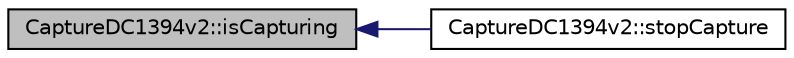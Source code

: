 digraph "CaptureDC1394v2::isCapturing"
{
 // INTERACTIVE_SVG=YES
  edge [fontname="Helvetica",fontsize="10",labelfontname="Helvetica",labelfontsize="10"];
  node [fontname="Helvetica",fontsize="10",shape=record];
  rankdir="LR";
  Node1 [label="CaptureDC1394v2::isCapturing",height=0.2,width=0.4,color="black", fillcolor="grey75", style="filled", fontcolor="black"];
  Node1 -> Node2 [dir="back",color="midnightblue",fontsize="10",style="solid",fontname="Helvetica"];
  Node2 [label="CaptureDC1394v2::stopCapture",height=0.2,width=0.4,color="black", fillcolor="white", style="filled",URL="$d9/db2/class_capture_d_c1394v2.html#a134af9830a3320a239b0c8f14b2adc07",tooltip="Stop Capture. "];
}
